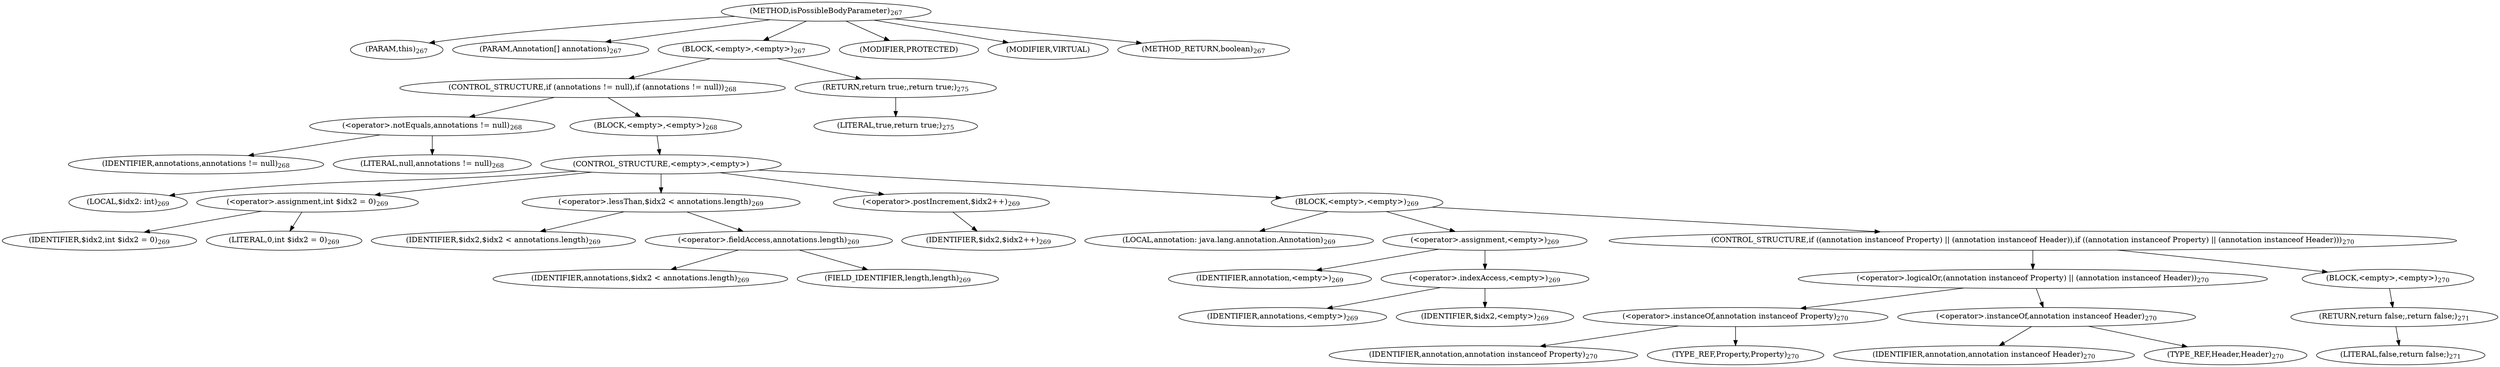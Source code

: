 digraph "isPossibleBodyParameter" {  
"761" [label = <(METHOD,isPossibleBodyParameter)<SUB>267</SUB>> ]
"762" [label = <(PARAM,this)<SUB>267</SUB>> ]
"763" [label = <(PARAM,Annotation[] annotations)<SUB>267</SUB>> ]
"764" [label = <(BLOCK,&lt;empty&gt;,&lt;empty&gt;)<SUB>267</SUB>> ]
"765" [label = <(CONTROL_STRUCTURE,if (annotations != null),if (annotations != null))<SUB>268</SUB>> ]
"766" [label = <(&lt;operator&gt;.notEquals,annotations != null)<SUB>268</SUB>> ]
"767" [label = <(IDENTIFIER,annotations,annotations != null)<SUB>268</SUB>> ]
"768" [label = <(LITERAL,null,annotations != null)<SUB>268</SUB>> ]
"769" [label = <(BLOCK,&lt;empty&gt;,&lt;empty&gt;)<SUB>268</SUB>> ]
"770" [label = <(CONTROL_STRUCTURE,&lt;empty&gt;,&lt;empty&gt;)> ]
"771" [label = <(LOCAL,$idx2: int)<SUB>269</SUB>> ]
"772" [label = <(&lt;operator&gt;.assignment,int $idx2 = 0)<SUB>269</SUB>> ]
"773" [label = <(IDENTIFIER,$idx2,int $idx2 = 0)<SUB>269</SUB>> ]
"774" [label = <(LITERAL,0,int $idx2 = 0)<SUB>269</SUB>> ]
"775" [label = <(&lt;operator&gt;.lessThan,$idx2 &lt; annotations.length)<SUB>269</SUB>> ]
"776" [label = <(IDENTIFIER,$idx2,$idx2 &lt; annotations.length)<SUB>269</SUB>> ]
"777" [label = <(&lt;operator&gt;.fieldAccess,annotations.length)<SUB>269</SUB>> ]
"778" [label = <(IDENTIFIER,annotations,$idx2 &lt; annotations.length)<SUB>269</SUB>> ]
"779" [label = <(FIELD_IDENTIFIER,length,length)<SUB>269</SUB>> ]
"780" [label = <(&lt;operator&gt;.postIncrement,$idx2++)<SUB>269</SUB>> ]
"781" [label = <(IDENTIFIER,$idx2,$idx2++)<SUB>269</SUB>> ]
"782" [label = <(BLOCK,&lt;empty&gt;,&lt;empty&gt;)<SUB>269</SUB>> ]
"783" [label = <(LOCAL,annotation: java.lang.annotation.Annotation)<SUB>269</SUB>> ]
"784" [label = <(&lt;operator&gt;.assignment,&lt;empty&gt;)<SUB>269</SUB>> ]
"785" [label = <(IDENTIFIER,annotation,&lt;empty&gt;)<SUB>269</SUB>> ]
"786" [label = <(&lt;operator&gt;.indexAccess,&lt;empty&gt;)<SUB>269</SUB>> ]
"787" [label = <(IDENTIFIER,annotations,&lt;empty&gt;)<SUB>269</SUB>> ]
"788" [label = <(IDENTIFIER,$idx2,&lt;empty&gt;)<SUB>269</SUB>> ]
"789" [label = <(CONTROL_STRUCTURE,if ((annotation instanceof Property) || (annotation instanceof Header)),if ((annotation instanceof Property) || (annotation instanceof Header)))<SUB>270</SUB>> ]
"790" [label = <(&lt;operator&gt;.logicalOr,(annotation instanceof Property) || (annotation instanceof Header))<SUB>270</SUB>> ]
"791" [label = <(&lt;operator&gt;.instanceOf,annotation instanceof Property)<SUB>270</SUB>> ]
"792" [label = <(IDENTIFIER,annotation,annotation instanceof Property)<SUB>270</SUB>> ]
"793" [label = <(TYPE_REF,Property,Property)<SUB>270</SUB>> ]
"794" [label = <(&lt;operator&gt;.instanceOf,annotation instanceof Header)<SUB>270</SUB>> ]
"795" [label = <(IDENTIFIER,annotation,annotation instanceof Header)<SUB>270</SUB>> ]
"796" [label = <(TYPE_REF,Header,Header)<SUB>270</SUB>> ]
"797" [label = <(BLOCK,&lt;empty&gt;,&lt;empty&gt;)<SUB>270</SUB>> ]
"798" [label = <(RETURN,return false;,return false;)<SUB>271</SUB>> ]
"799" [label = <(LITERAL,false,return false;)<SUB>271</SUB>> ]
"800" [label = <(RETURN,return true;,return true;)<SUB>275</SUB>> ]
"801" [label = <(LITERAL,true,return true;)<SUB>275</SUB>> ]
"802" [label = <(MODIFIER,PROTECTED)> ]
"803" [label = <(MODIFIER,VIRTUAL)> ]
"804" [label = <(METHOD_RETURN,boolean)<SUB>267</SUB>> ]
  "761" -> "762" 
  "761" -> "763" 
  "761" -> "764" 
  "761" -> "802" 
  "761" -> "803" 
  "761" -> "804" 
  "764" -> "765" 
  "764" -> "800" 
  "765" -> "766" 
  "765" -> "769" 
  "766" -> "767" 
  "766" -> "768" 
  "769" -> "770" 
  "770" -> "771" 
  "770" -> "772" 
  "770" -> "775" 
  "770" -> "780" 
  "770" -> "782" 
  "772" -> "773" 
  "772" -> "774" 
  "775" -> "776" 
  "775" -> "777" 
  "777" -> "778" 
  "777" -> "779" 
  "780" -> "781" 
  "782" -> "783" 
  "782" -> "784" 
  "782" -> "789" 
  "784" -> "785" 
  "784" -> "786" 
  "786" -> "787" 
  "786" -> "788" 
  "789" -> "790" 
  "789" -> "797" 
  "790" -> "791" 
  "790" -> "794" 
  "791" -> "792" 
  "791" -> "793" 
  "794" -> "795" 
  "794" -> "796" 
  "797" -> "798" 
  "798" -> "799" 
  "800" -> "801" 
}
